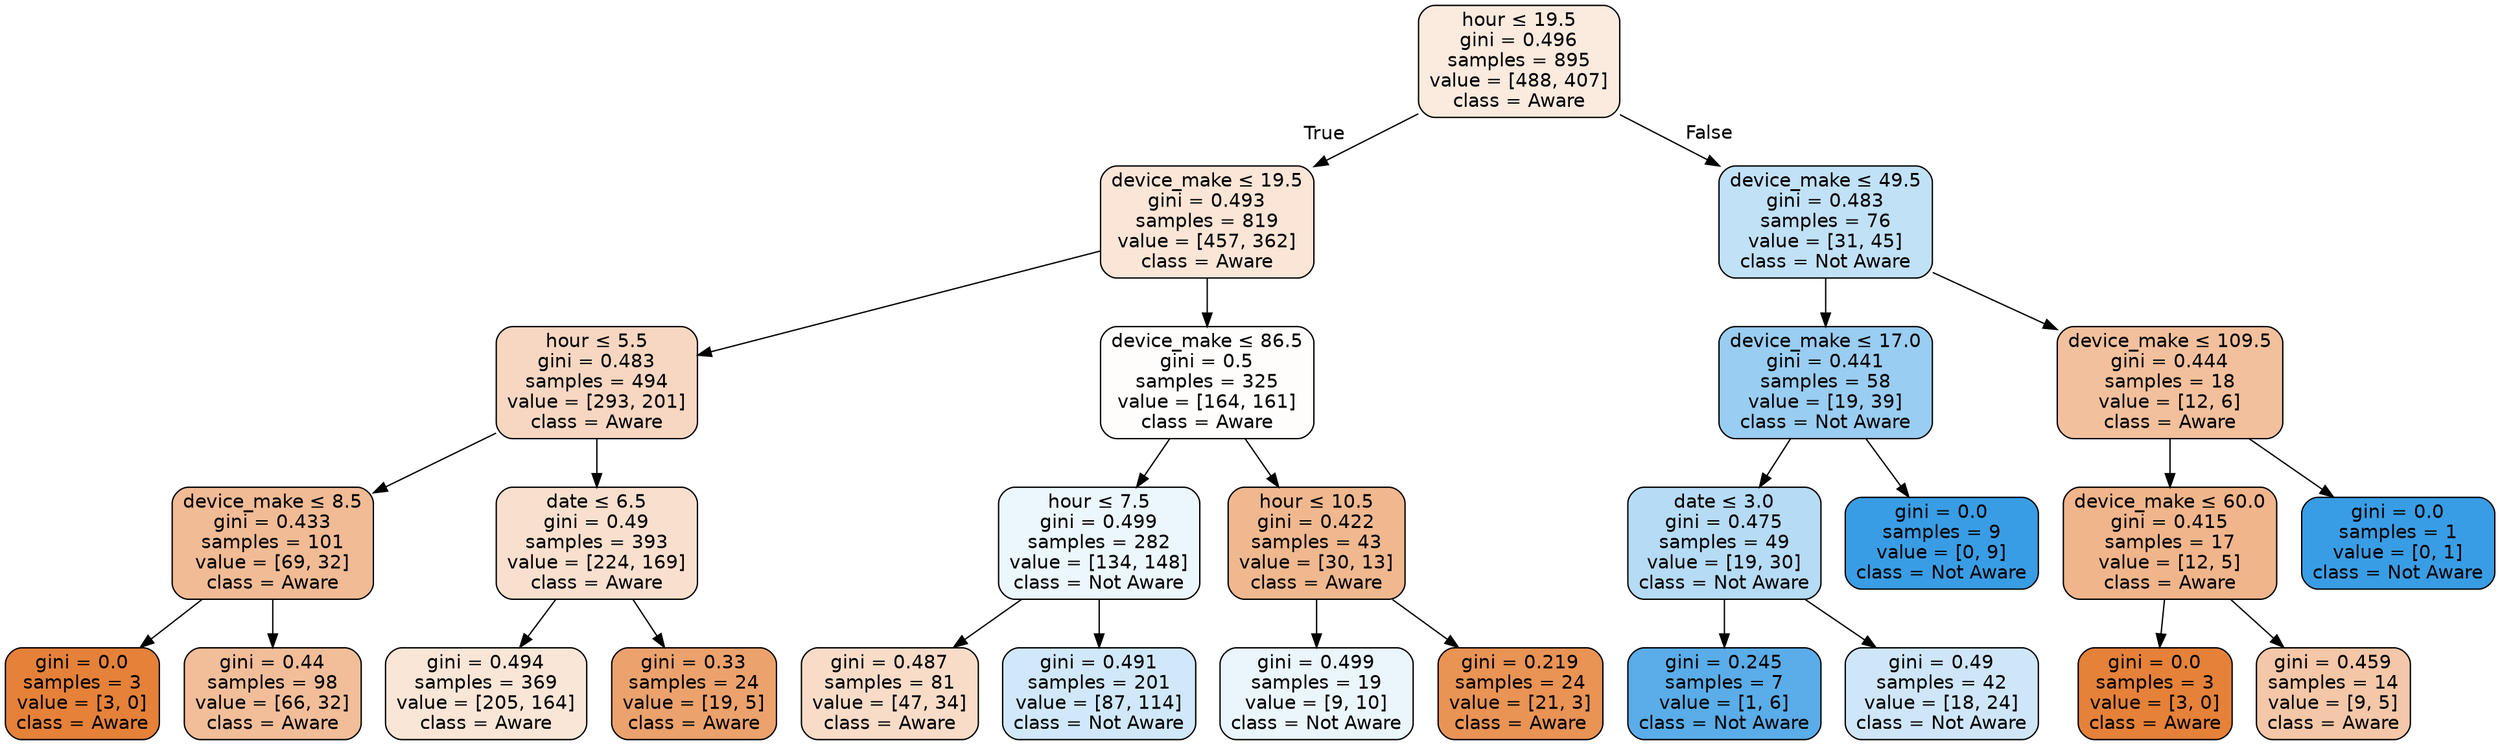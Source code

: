 digraph Tree {
node [shape=box, style="filled, rounded", color="black", fontname=helvetica] ;
edge [fontname=helvetica] ;
0 [label=<hour &le; 19.5<br/>gini = 0.496<br/>samples = 895<br/>value = [488, 407]<br/>class = Aware>, fillcolor="#fbeade"] ;
1 [label=<device_make &le; 19.5<br/>gini = 0.493<br/>samples = 819<br/>value = [457, 362]<br/>class = Aware>, fillcolor="#fae5d6"] ;
0 -> 1 [labeldistance=2.5, labelangle=45, headlabel="True"] ;
2 [label=<hour &le; 5.5<br/>gini = 0.483<br/>samples = 494<br/>value = [293, 201]<br/>class = Aware>, fillcolor="#f7d7c1"] ;
1 -> 2 ;
3 [label=<device_make &le; 8.5<br/>gini = 0.433<br/>samples = 101<br/>value = [69, 32]<br/>class = Aware>, fillcolor="#f1bb95"] ;
2 -> 3 ;
4 [label=<gini = 0.0<br/>samples = 3<br/>value = [3, 0]<br/>class = Aware>, fillcolor="#e58139"] ;
3 -> 4 ;
5 [label=<gini = 0.44<br/>samples = 98<br/>value = [66, 32]<br/>class = Aware>, fillcolor="#f2be99"] ;
3 -> 5 ;
6 [label=<date &le; 6.5<br/>gini = 0.49<br/>samples = 393<br/>value = [224, 169]<br/>class = Aware>, fillcolor="#f9e0ce"] ;
2 -> 6 ;
7 [label=<gini = 0.494<br/>samples = 369<br/>value = [205, 164]<br/>class = Aware>, fillcolor="#fae6d7"] ;
6 -> 7 ;
8 [label=<gini = 0.33<br/>samples = 24<br/>value = [19, 5]<br/>class = Aware>, fillcolor="#eca26d"] ;
6 -> 8 ;
9 [label=<device_make &le; 86.5<br/>gini = 0.5<br/>samples = 325<br/>value = [164, 161]<br/>class = Aware>, fillcolor="#fffdfb"] ;
1 -> 9 ;
10 [label=<hour &le; 7.5<br/>gini = 0.499<br/>samples = 282<br/>value = [134, 148]<br/>class = Not Aware>, fillcolor="#ecf6fd"] ;
9 -> 10 ;
11 [label=<gini = 0.487<br/>samples = 81<br/>value = [47, 34]<br/>class = Aware>, fillcolor="#f8dcc8"] ;
10 -> 11 ;
12 [label=<gini = 0.491<br/>samples = 201<br/>value = [87, 114]<br/>class = Not Aware>, fillcolor="#d0e8f9"] ;
10 -> 12 ;
13 [label=<hour &le; 10.5<br/>gini = 0.422<br/>samples = 43<br/>value = [30, 13]<br/>class = Aware>, fillcolor="#f0b88f"] ;
9 -> 13 ;
14 [label=<gini = 0.499<br/>samples = 19<br/>value = [9, 10]<br/>class = Not Aware>, fillcolor="#ebf5fc"] ;
13 -> 14 ;
15 [label=<gini = 0.219<br/>samples = 24<br/>value = [21, 3]<br/>class = Aware>, fillcolor="#e99355"] ;
13 -> 15 ;
16 [label=<device_make &le; 49.5<br/>gini = 0.483<br/>samples = 76<br/>value = [31, 45]<br/>class = Not Aware>, fillcolor="#c1e1f7"] ;
0 -> 16 [labeldistance=2.5, labelangle=-45, headlabel="False"] ;
17 [label=<device_make &le; 17.0<br/>gini = 0.441<br/>samples = 58<br/>value = [19, 39]<br/>class = Not Aware>, fillcolor="#99cdf2"] ;
16 -> 17 ;
18 [label=<date &le; 3.0<br/>gini = 0.475<br/>samples = 49<br/>value = [19, 30]<br/>class = Not Aware>, fillcolor="#b6dbf5"] ;
17 -> 18 ;
19 [label=<gini = 0.245<br/>samples = 7<br/>value = [1, 6]<br/>class = Not Aware>, fillcolor="#5aade9"] ;
18 -> 19 ;
20 [label=<gini = 0.49<br/>samples = 42<br/>value = [18, 24]<br/>class = Not Aware>, fillcolor="#cee6f8"] ;
18 -> 20 ;
21 [label=<gini = 0.0<br/>samples = 9<br/>value = [0, 9]<br/>class = Not Aware>, fillcolor="#399de5"] ;
17 -> 21 ;
22 [label=<device_make &le; 109.5<br/>gini = 0.444<br/>samples = 18<br/>value = [12, 6]<br/>class = Aware>, fillcolor="#f2c09c"] ;
16 -> 22 ;
23 [label=<device_make &le; 60.0<br/>gini = 0.415<br/>samples = 17<br/>value = [12, 5]<br/>class = Aware>, fillcolor="#f0b58b"] ;
22 -> 23 ;
24 [label=<gini = 0.0<br/>samples = 3<br/>value = [3, 0]<br/>class = Aware>, fillcolor="#e58139"] ;
23 -> 24 ;
25 [label=<gini = 0.459<br/>samples = 14<br/>value = [9, 5]<br/>class = Aware>, fillcolor="#f3c7a7"] ;
23 -> 25 ;
26 [label=<gini = 0.0<br/>samples = 1<br/>value = [0, 1]<br/>class = Not Aware>, fillcolor="#399de5"] ;
22 -> 26 ;
}